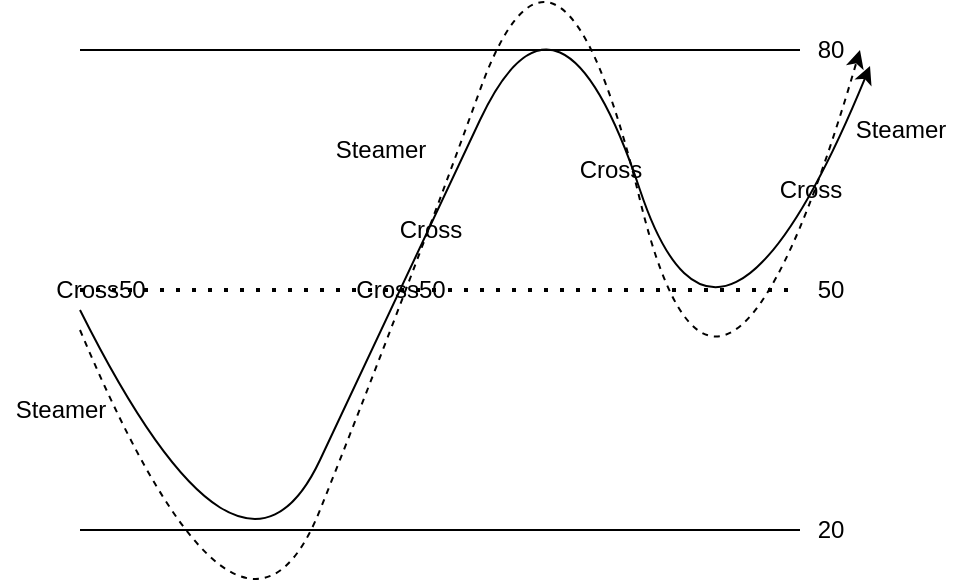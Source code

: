 <mxfile version="14.6.13" type="device"><diagram id="rVBlyiKoxYk6BmKmtMoX" name="Страница 1"><mxGraphModel dx="1086" dy="626" grid="1" gridSize="10" guides="1" tooltips="1" connect="1" arrows="1" fold="1" page="1" pageScale="1" pageWidth="827" pageHeight="1169" math="0" shadow="0"><root><mxCell id="0"/><mxCell id="1" parent="0"/><mxCell id="PnBEVZV-rOVG8Pm5YLu7-1" value="" style="endArrow=none;dashed=1;html=1;dashPattern=1 3;strokeWidth=2;" edge="1" parent="1"><mxGeometry width="50" height="50" relative="1" as="geometry"><mxPoint x="80" y="200" as="sourcePoint"/><mxPoint x="440" y="200" as="targetPoint"/></mxGeometry></mxCell><mxCell id="PnBEVZV-rOVG8Pm5YLu7-4" value="20" style="text;html=1;align=center;verticalAlign=middle;resizable=0;points=[];autosize=1;strokeColor=none;" vertex="1" parent="1"><mxGeometry x="440" y="310" width="30" height="20" as="geometry"/></mxCell><mxCell id="PnBEVZV-rOVG8Pm5YLu7-5" value="" style="endArrow=none;html=1;" edge="1" parent="1" target="PnBEVZV-rOVG8Pm5YLu7-4"><mxGeometry width="50" height="50" relative="1" as="geometry"><mxPoint x="80" y="320" as="sourcePoint"/><mxPoint x="440" y="320" as="targetPoint"/></mxGeometry></mxCell><mxCell id="PnBEVZV-rOVG8Pm5YLu7-6" value="80" style="text;html=1;align=center;verticalAlign=middle;resizable=0;points=[];autosize=1;strokeColor=none;" vertex="1" parent="1"><mxGeometry x="440" y="70" width="30" height="20" as="geometry"/></mxCell><mxCell id="PnBEVZV-rOVG8Pm5YLu7-8" value="" style="endArrow=none;html=1;" edge="1" parent="1"><mxGeometry width="50" height="50" relative="1" as="geometry"><mxPoint x="80" y="80" as="sourcePoint"/><mxPoint x="440" y="80" as="targetPoint"/></mxGeometry></mxCell><mxCell id="PnBEVZV-rOVG8Pm5YLu7-9" value="50" style="text;html=1;align=center;verticalAlign=middle;resizable=0;points=[];autosize=1;strokeColor=none;" vertex="1" parent="1"><mxGeometry x="440" y="190" width="30" height="20" as="geometry"/></mxCell><mxCell id="PnBEVZV-rOVG8Pm5YLu7-10" value="" style="curved=1;endArrow=classic;html=1;entryX=1.167;entryY=0.9;entryDx=0;entryDy=0;entryPerimeter=0;" edge="1" parent="1" target="PnBEVZV-rOVG8Pm5YLu7-6"><mxGeometry width="50" height="50" relative="1" as="geometry"><mxPoint x="80" y="210" as="sourcePoint"/><mxPoint x="440" y="300" as="targetPoint"/><Array as="points"><mxPoint x="160" y="370"/><mxPoint x="240" y="200"/><mxPoint x="320" y="30"/><mxPoint x="400" y="270"/></Array></mxGeometry></mxCell><mxCell id="PnBEVZV-rOVG8Pm5YLu7-11" value="" style="curved=1;endArrow=classic;html=1;dashed=1;" edge="1" parent="1"><mxGeometry width="50" height="50" relative="1" as="geometry"><mxPoint x="80" y="220" as="sourcePoint"/><mxPoint x="470" y="80" as="targetPoint"/><Array as="points"><mxPoint x="160" y="410"/><mxPoint x="240" y="210"/><mxPoint x="320" y="-10"/><mxPoint x="400" y="320"/></Array></mxGeometry></mxCell><mxCell id="PnBEVZV-rOVG8Pm5YLu7-12" value="Steamer" style="text;html=1;align=center;verticalAlign=middle;resizable=0;points=[];autosize=1;strokeColor=none;" vertex="1" parent="1"><mxGeometry x="200" y="120" width="60" height="20" as="geometry"/></mxCell><mxCell id="PnBEVZV-rOVG8Pm5YLu7-13" value="Steamer" style="text;html=1;align=center;verticalAlign=middle;resizable=0;points=[];autosize=1;strokeColor=none;" vertex="1" parent="1"><mxGeometry x="40" y="250" width="60" height="20" as="geometry"/></mxCell><mxCell id="PnBEVZV-rOVG8Pm5YLu7-14" value="Steamer" style="text;html=1;align=center;verticalAlign=middle;resizable=0;points=[];autosize=1;strokeColor=none;" vertex="1" parent="1"><mxGeometry x="460" y="110" width="60" height="20" as="geometry"/></mxCell><mxCell id="PnBEVZV-rOVG8Pm5YLu7-15" value="Cross" style="text;html=1;align=center;verticalAlign=middle;resizable=0;points=[];autosize=1;strokeColor=none;" vertex="1" parent="1"><mxGeometry x="420" y="140" width="50" height="20" as="geometry"/></mxCell><mxCell id="PnBEVZV-rOVG8Pm5YLu7-16" value="Cross" style="text;html=1;align=center;verticalAlign=middle;resizable=0;points=[];autosize=1;strokeColor=none;" vertex="1" parent="1"><mxGeometry x="230" y="160" width="50" height="20" as="geometry"/></mxCell><mxCell id="PnBEVZV-rOVG8Pm5YLu7-17" value="Cross50" style="text;html=1;align=center;verticalAlign=middle;resizable=0;points=[];autosize=1;strokeColor=none;" vertex="1" parent="1"><mxGeometry x="210" y="190" width="60" height="20" as="geometry"/></mxCell><mxCell id="PnBEVZV-rOVG8Pm5YLu7-18" value="Cross" style="text;html=1;align=center;verticalAlign=middle;resizable=0;points=[];autosize=1;strokeColor=none;" vertex="1" parent="1"><mxGeometry x="320" y="130" width="50" height="20" as="geometry"/></mxCell><mxCell id="PnBEVZV-rOVG8Pm5YLu7-19" value="Cross50" style="text;html=1;align=center;verticalAlign=middle;resizable=0;points=[];autosize=1;strokeColor=none;" vertex="1" parent="1"><mxGeometry x="60" y="190" width="60" height="20" as="geometry"/></mxCell></root></mxGraphModel></diagram></mxfile>